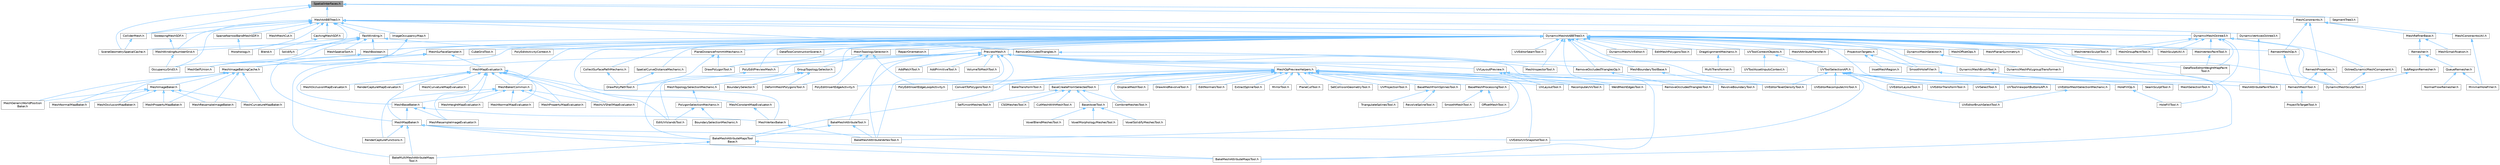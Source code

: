 digraph "SpatialInterfaces.h"
{
 // INTERACTIVE_SVG=YES
 // LATEX_PDF_SIZE
  bgcolor="transparent";
  edge [fontname=Helvetica,fontsize=10,labelfontname=Helvetica,labelfontsize=10];
  node [fontname=Helvetica,fontsize=10,shape=box,height=0.2,width=0.4];
  Node1 [id="Node000001",label="SpatialInterfaces.h",height=0.2,width=0.4,color="gray40", fillcolor="grey60", style="filled", fontcolor="black",tooltip=" "];
  Node1 -> Node2 [id="edge1_Node000001_Node000002",dir="back",color="steelblue1",style="solid",tooltip=" "];
  Node2 [id="Node000002",label="ColliderMesh.h",height=0.2,width=0.4,color="grey40", fillcolor="white", style="filled",URL="$d8/d3c/ColliderMesh_8h.html",tooltip=" "];
  Node2 -> Node3 [id="edge2_Node000002_Node000003",dir="back",color="steelblue1",style="solid",tooltip=" "];
  Node3 [id="Node000003",label="SceneGeometrySpatialCache.h",height=0.2,width=0.4,color="grey40", fillcolor="white", style="filled",URL="$d6/d6f/SceneGeometrySpatialCache_8h.html",tooltip=" "];
  Node1 -> Node4 [id="edge3_Node000001_Node000004",dir="back",color="steelblue1",style="solid",tooltip=" "];
  Node4 [id="Node000004",label="MeshAABBTree3.h",height=0.2,width=0.4,color="grey40", fillcolor="white", style="filled",URL="$d8/d90/MeshAABBTree3_8h.html",tooltip=" "];
  Node4 -> Node5 [id="edge4_Node000004_Node000005",dir="back",color="steelblue1",style="solid",tooltip=" "];
  Node5 [id="Node000005",label="CachingMeshSDF.h",height=0.2,width=0.4,color="grey40", fillcolor="white", style="filled",URL="$d3/de9/CachingMeshSDF_8h.html",tooltip=" "];
  Node5 -> Node6 [id="edge5_Node000005_Node000006",dir="back",color="steelblue1",style="solid",tooltip=" "];
  Node6 [id="Node000006",label="Blend.h",height=0.2,width=0.4,color="grey40", fillcolor="white", style="filled",URL="$d4/d80/Blend_8h.html",tooltip=" "];
  Node4 -> Node2 [id="edge6_Node000004_Node000002",dir="back",color="steelblue1",style="solid",tooltip=" "];
  Node4 -> Node7 [id="edge7_Node000004_Node000007",dir="back",color="steelblue1",style="solid",tooltip=" "];
  Node7 [id="Node000007",label="DynamicMeshAABBTree3.h",height=0.2,width=0.4,color="grey40", fillcolor="white", style="filled",URL="$d5/d0d/DynamicMeshAABBTree3_8h.html",tooltip=" "];
  Node7 -> Node8 [id="edge8_Node000007_Node000008",dir="back",color="steelblue1",style="solid",tooltip=" "];
  Node8 [id="Node000008",label="BakeMeshAttributeMapsTool.h",height=0.2,width=0.4,color="grey40", fillcolor="white", style="filled",URL="$d8/d14/BakeMeshAttributeMapsTool_8h.html",tooltip=" "];
  Node7 -> Node9 [id="edge9_Node000007_Node000009",dir="back",color="steelblue1",style="solid",tooltip=" "];
  Node9 [id="Node000009",label="BakeMeshAttributeVertexTool.h",height=0.2,width=0.4,color="grey40", fillcolor="white", style="filled",URL="$d6/d76/BakeMeshAttributeVertexTool_8h.html",tooltip=" "];
  Node7 -> Node10 [id="edge10_Node000007_Node000010",dir="back",color="steelblue1",style="solid",tooltip=" "];
  Node10 [id="Node000010",label="CollectSurfacePathMechanic.h",height=0.2,width=0.4,color="grey40", fillcolor="white", style="filled",URL="$d5/dd0/CollectSurfacePathMechanic_8h.html",tooltip=" "];
  Node10 -> Node11 [id="edge11_Node000010_Node000011",dir="back",color="steelblue1",style="solid",tooltip=" "];
  Node11 [id="Node000011",label="DrawPolyPathTool.h",height=0.2,width=0.4,color="grey40", fillcolor="white", style="filled",URL="$dc/d3e/DrawPolyPathTool_8h.html",tooltip=" "];
  Node7 -> Node12 [id="edge12_Node000007_Node000012",dir="back",color="steelblue1",style="solid",tooltip=" "];
  Node12 [id="Node000012",label="CubeGridTool.h",height=0.2,width=0.4,color="grey40", fillcolor="white", style="filled",URL="$d3/d38/CubeGridTool_8h.html",tooltip=" "];
  Node7 -> Node13 [id="edge13_Node000007_Node000013",dir="back",color="steelblue1",style="solid",tooltip=" "];
  Node13 [id="Node000013",label="DataflowConstructionScene.h",height=0.2,width=0.4,color="grey40", fillcolor="white", style="filled",URL="$d7/d24/DataflowConstructionScene_8h.html",tooltip=" "];
  Node7 -> Node14 [id="edge14_Node000007_Node000014",dir="back",color="steelblue1",style="solid",tooltip=" "];
  Node14 [id="Node000014",label="DataflowEditorWeightMapPaint\lTool.h",height=0.2,width=0.4,color="grey40", fillcolor="white", style="filled",URL="$db/d46/DataflowEditorWeightMapPaintTool_8h.html",tooltip=" "];
  Node7 -> Node15 [id="edge15_Node000007_Node000015",dir="back",color="steelblue1",style="solid",tooltip=" "];
  Node15 [id="Node000015",label="DeformMeshPolygonsTool.h",height=0.2,width=0.4,color="grey40", fillcolor="white", style="filled",URL="$db/d72/DeformMeshPolygonsTool_8h.html",tooltip=" "];
  Node7 -> Node16 [id="edge16_Node000007_Node000016",dir="back",color="steelblue1",style="solid",tooltip=" "];
  Node16 [id="Node000016",label="DragAlignmentMechanic.h",height=0.2,width=0.4,color="grey40", fillcolor="white", style="filled",URL="$d1/d74/DragAlignmentMechanic_8h.html",tooltip=" "];
  Node16 -> Node17 [id="edge17_Node000016_Node000017",dir="back",color="steelblue1",style="solid",tooltip=" "];
  Node17 [id="Node000017",label="MultiTransformer.h",height=0.2,width=0.4,color="grey40", fillcolor="white", style="filled",URL="$d1/d6f/MultiTransformer_8h.html",tooltip=" "];
  Node7 -> Node18 [id="edge18_Node000007_Node000018",dir="back",color="steelblue1",style="solid",tooltip=" "];
  Node18 [id="Node000018",label="DrawPolygonTool.h",height=0.2,width=0.4,color="grey40", fillcolor="white", style="filled",URL="$d0/d15/DrawPolygonTool_8h.html",tooltip=" "];
  Node7 -> Node19 [id="edge19_Node000007_Node000019",dir="back",color="steelblue1",style="solid",tooltip=" "];
  Node19 [id="Node000019",label="DynamicMeshBrushTool.h",height=0.2,width=0.4,color="grey40", fillcolor="white", style="filled",URL="$da/d04/DynamicMeshBrushTool_8h.html",tooltip=" "];
  Node19 -> Node20 [id="edge20_Node000019_Node000020",dir="back",color="steelblue1",style="solid",tooltip=" "];
  Node20 [id="Node000020",label="MeshAttributePaintTool.h",height=0.2,width=0.4,color="grey40", fillcolor="white", style="filled",URL="$d3/d29/MeshAttributePaintTool_8h.html",tooltip=" "];
  Node19 -> Node21 [id="edge21_Node000019_Node000021",dir="back",color="steelblue1",style="solid",tooltip=" "];
  Node21 [id="Node000021",label="MeshSelectionTool.h",height=0.2,width=0.4,color="grey40", fillcolor="white", style="filled",URL="$d8/d80/MeshSelectionTool_8h.html",tooltip=" "];
  Node19 -> Node22 [id="edge22_Node000019_Node000022",dir="back",color="steelblue1",style="solid",tooltip=" "];
  Node22 [id="Node000022",label="SeamSculptTool.h",height=0.2,width=0.4,color="grey40", fillcolor="white", style="filled",URL="$d1/d31/SeamSculptTool_8h.html",tooltip=" "];
  Node7 -> Node23 [id="edge23_Node000007_Node000023",dir="back",color="steelblue1",style="solid",tooltip=" "];
  Node23 [id="Node000023",label="DynamicMeshSculptTool.h",height=0.2,width=0.4,color="grey40", fillcolor="white", style="filled",URL="$d6/d16/DynamicMeshSculptTool_8h.html",tooltip=" "];
  Node7 -> Node24 [id="edge24_Node000007_Node000024",dir="back",color="steelblue1",style="solid",tooltip=" "];
  Node24 [id="Node000024",label="DynamicMeshSelector.h",height=0.2,width=0.4,color="grey40", fillcolor="white", style="filled",URL="$dc/d01/DynamicMeshSelector_8h.html",tooltip=" "];
  Node24 -> Node25 [id="edge25_Node000024_Node000025",dir="back",color="steelblue1",style="solid",tooltip=" "];
  Node25 [id="Node000025",label="DynamicMeshPolygroupTransformer.h",height=0.2,width=0.4,color="grey40", fillcolor="white", style="filled",URL="$dc/db2/DynamicMeshPolygroupTransformer_8h.html",tooltip=" "];
  Node7 -> Node26 [id="edge26_Node000007_Node000026",dir="back",color="steelblue1",style="solid",tooltip=" "];
  Node26 [id="Node000026",label="DynamicMeshUVEditor.h",height=0.2,width=0.4,color="grey40", fillcolor="white", style="filled",URL="$d9/d1e/DynamicMeshUVEditor_8h.html",tooltip=" "];
  Node7 -> Node27 [id="edge27_Node000007_Node000027",dir="back",color="steelblue1",style="solid",tooltip=" "];
  Node27 [id="Node000027",label="EditMeshPolygonsTool.h",height=0.2,width=0.4,color="grey40", fillcolor="white", style="filled",URL="$d5/d72/EditMeshPolygonsTool_8h.html",tooltip=" "];
  Node7 -> Node28 [id="edge28_Node000007_Node000028",dir="back",color="steelblue1",style="solid",tooltip=" "];
  Node28 [id="Node000028",label="EditUVIslandsTool.h",height=0.2,width=0.4,color="grey40", fillcolor="white", style="filled",URL="$d0/de4/EditUVIslandsTool_8h.html",tooltip=" "];
  Node7 -> Node29 [id="edge29_Node000007_Node000029",dir="back",color="steelblue1",style="solid",tooltip=" "];
  Node29 [id="Node000029",label="HoleFillTool.h",height=0.2,width=0.4,color="grey40", fillcolor="white", style="filled",URL="$da/d02/HoleFillTool_8h.html",tooltip=" "];
  Node7 -> Node30 [id="edge30_Node000007_Node000030",dir="back",color="steelblue1",style="solid",tooltip=" "];
  Node30 [id="Node000030",label="MeshAttributeTransfer.h",height=0.2,width=0.4,color="grey40", fillcolor="white", style="filled",URL="$dc/d1c/MeshAttributeTransfer_8h.html",tooltip=" "];
  Node7 -> Node31 [id="edge31_Node000007_Node000031",dir="back",color="steelblue1",style="solid",tooltip=" "];
  Node31 [id="Node000031",label="MeshBakerCommon.h",height=0.2,width=0.4,color="grey40", fillcolor="white", style="filled",URL="$d9/d92/MeshBakerCommon_8h.html",tooltip=" "];
  Node31 -> Node32 [id="edge32_Node000031_Node000032",dir="back",color="steelblue1",style="solid",tooltip=" "];
  Node32 [id="Node000032",label="MeshBaseBaker.h",height=0.2,width=0.4,color="grey40", fillcolor="white", style="filled",URL="$d7/ddc/MeshBaseBaker_8h.html",tooltip=" "];
  Node32 -> Node33 [id="edge33_Node000032_Node000033",dir="back",color="steelblue1",style="solid",tooltip=" "];
  Node33 [id="Node000033",label="MeshMapBaker.h",height=0.2,width=0.4,color="grey40", fillcolor="white", style="filled",URL="$d5/d05/MeshMapBaker_8h.html",tooltip=" "];
  Node33 -> Node8 [id="edge34_Node000033_Node000008",dir="back",color="steelblue1",style="solid",tooltip=" "];
  Node33 -> Node34 [id="edge35_Node000033_Node000034",dir="back",color="steelblue1",style="solid",tooltip=" "];
  Node34 [id="Node000034",label="BakeMeshAttributeMapsTool\lBase.h",height=0.2,width=0.4,color="grey40", fillcolor="white", style="filled",URL="$dc/d68/BakeMeshAttributeMapsToolBase_8h.html",tooltip=" "];
  Node34 -> Node8 [id="edge36_Node000034_Node000008",dir="back",color="steelblue1",style="solid",tooltip=" "];
  Node34 -> Node35 [id="edge37_Node000034_Node000035",dir="back",color="steelblue1",style="solid",tooltip=" "];
  Node35 [id="Node000035",label="BakeMultiMeshAttributeMaps\lTool.h",height=0.2,width=0.4,color="grey40", fillcolor="white", style="filled",URL="$d7/d65/BakeMultiMeshAttributeMapsTool_8h.html",tooltip=" "];
  Node33 -> Node35 [id="edge38_Node000033_Node000035",dir="back",color="steelblue1",style="solid",tooltip=" "];
  Node33 -> Node36 [id="edge39_Node000033_Node000036",dir="back",color="steelblue1",style="solid",tooltip=" "];
  Node36 [id="Node000036",label="RenderCaptureFunctions.h",height=0.2,width=0.4,color="grey40", fillcolor="white", style="filled",URL="$d3/dc6/RenderCaptureFunctions_8h.html",tooltip=" "];
  Node33 -> Node37 [id="edge40_Node000033_Node000037",dir="back",color="steelblue1",style="solid",tooltip=" "];
  Node37 [id="Node000037",label="UVEditorUVSnapshotTool.h",height=0.2,width=0.4,color="grey40", fillcolor="white", style="filled",URL="$d4/dd6/UVEditorUVSnapshotTool_8h.html",tooltip=" "];
  Node32 -> Node38 [id="edge41_Node000032_Node000038",dir="back",color="steelblue1",style="solid",tooltip=" "];
  Node38 [id="Node000038",label="MeshResampleImageEvaluator.h",height=0.2,width=0.4,color="grey40", fillcolor="white", style="filled",URL="$df/de3/MeshResampleImageEvaluator_8h.html",tooltip=" "];
  Node32 -> Node39 [id="edge42_Node000032_Node000039",dir="back",color="steelblue1",style="solid",tooltip=" "];
  Node39 [id="Node000039",label="MeshVertexBaker.h",height=0.2,width=0.4,color="grey40", fillcolor="white", style="filled",URL="$df/d96/MeshVertexBaker_8h.html",tooltip=" "];
  Node39 -> Node9 [id="edge43_Node000039_Node000009",dir="back",color="steelblue1",style="solid",tooltip=" "];
  Node31 -> Node40 [id="edge44_Node000031_Node000040",dir="back",color="steelblue1",style="solid",tooltip=" "];
  Node40 [id="Node000040",label="MeshHeightMapEvaluator.h",height=0.2,width=0.4,color="grey40", fillcolor="white", style="filled",URL="$df/d45/MeshHeightMapEvaluator_8h.html",tooltip=" "];
  Node31 -> Node41 [id="edge45_Node000031_Node000041",dir="back",color="steelblue1",style="solid",tooltip=" "];
  Node41 [id="Node000041",label="MeshNormalMapEvaluator.h",height=0.2,width=0.4,color="grey40", fillcolor="white", style="filled",URL="$da/d03/MeshNormalMapEvaluator_8h.html",tooltip=" "];
  Node31 -> Node42 [id="edge46_Node000031_Node000042",dir="back",color="steelblue1",style="solid",tooltip=" "];
  Node42 [id="Node000042",label="MeshPropertyMapEvaluator.h",height=0.2,width=0.4,color="grey40", fillcolor="white", style="filled",URL="$d5/d6f/MeshPropertyMapEvaluator_8h.html",tooltip=" "];
  Node31 -> Node43 [id="edge47_Node000031_Node000043",dir="back",color="steelblue1",style="solid",tooltip=" "];
  Node43 [id="Node000043",label="MeshUVShellMapEvaluator.h",height=0.2,width=0.4,color="grey40", fillcolor="white", style="filled",URL="$da/d27/MeshUVShellMapEvaluator_8h.html",tooltip=" "];
  Node31 -> Node36 [id="edge48_Node000031_Node000036",dir="back",color="steelblue1",style="solid",tooltip=" "];
  Node7 -> Node32 [id="edge49_Node000007_Node000032",dir="back",color="steelblue1",style="solid",tooltip=" "];
  Node7 -> Node44 [id="edge50_Node000007_Node000044",dir="back",color="steelblue1",style="solid",tooltip=" "];
  Node44 [id="Node000044",label="MeshBoolean.h",height=0.2,width=0.4,color="grey40", fillcolor="white", style="filled",URL="$dc/d24/MeshBoolean_8h.html",tooltip=" "];
  Node44 -> Node45 [id="edge51_Node000044_Node000045",dir="back",color="steelblue1",style="solid",tooltip=" "];
  Node45 [id="Node000045",label="MeshSelfUnion.h",height=0.2,width=0.4,color="grey40", fillcolor="white", style="filled",URL="$d0/d5f/MeshSelfUnion_8h.html",tooltip=" "];
  Node7 -> Node46 [id="edge52_Node000007_Node000046",dir="back",color="steelblue1",style="solid",tooltip=" "];
  Node46 [id="Node000046",label="MeshBoundaryToolBase.h",height=0.2,width=0.4,color="grey40", fillcolor="white", style="filled",URL="$dd/da3/MeshBoundaryToolBase_8h.html",tooltip=" "];
  Node46 -> Node47 [id="edge53_Node000046_Node000047",dir="back",color="steelblue1",style="solid",tooltip=" "];
  Node47 [id="Node000047",label="RevolveBoundaryTool.h",height=0.2,width=0.4,color="grey40", fillcolor="white", style="filled",URL="$da/dce/RevolveBoundaryTool_8h.html",tooltip=" "];
  Node7 -> Node48 [id="edge54_Node000007_Node000048",dir="back",color="steelblue1",style="solid",tooltip=" "];
  Node48 [id="Node000048",label="MeshGroupPaintTool.h",height=0.2,width=0.4,color="grey40", fillcolor="white", style="filled",URL="$dd/d04/MeshGroupPaintTool_8h.html",tooltip=" "];
  Node7 -> Node49 [id="edge55_Node000007_Node000049",dir="back",color="steelblue1",style="solid",tooltip=" "];
  Node49 [id="Node000049",label="MeshImageBakingCache.h",height=0.2,width=0.4,color="grey40", fillcolor="white", style="filled",URL="$dd/d09/MeshImageBakingCache_8h.html",tooltip=" "];
  Node49 -> Node50 [id="edge56_Node000049_Node000050",dir="back",color="steelblue1",style="solid",tooltip=" "];
  Node50 [id="Node000050",label="MeshCurvatureMapBaker.h",height=0.2,width=0.4,color="grey40", fillcolor="white", style="filled",URL="$d8/ddd/MeshCurvatureMapBaker_8h.html",tooltip=" "];
  Node49 -> Node51 [id="edge57_Node000049_Node000051",dir="back",color="steelblue1",style="solid",tooltip=" "];
  Node51 [id="Node000051",label="MeshGenericWorldPosition\lBaker.h",height=0.2,width=0.4,color="grey40", fillcolor="white", style="filled",URL="$df/d9a/MeshGenericWorldPositionBaker_8h.html",tooltip=" "];
  Node49 -> Node52 [id="edge58_Node000049_Node000052",dir="back",color="steelblue1",style="solid",tooltip=" "];
  Node52 [id="Node000052",label="MeshImageBaker.h",height=0.2,width=0.4,color="grey40", fillcolor="white", style="filled",URL="$df/d35/MeshImageBaker_8h.html",tooltip=" "];
  Node52 -> Node50 [id="edge59_Node000052_Node000050",dir="back",color="steelblue1",style="solid",tooltip=" "];
  Node52 -> Node51 [id="edge60_Node000052_Node000051",dir="back",color="steelblue1",style="solid",tooltip=" "];
  Node52 -> Node53 [id="edge61_Node000052_Node000053",dir="back",color="steelblue1",style="solid",tooltip=" "];
  Node53 [id="Node000053",label="MeshNormalMapBaker.h",height=0.2,width=0.4,color="grey40", fillcolor="white", style="filled",URL="$d5/dff/MeshNormalMapBaker_8h.html",tooltip=" "];
  Node52 -> Node54 [id="edge62_Node000052_Node000054",dir="back",color="steelblue1",style="solid",tooltip=" "];
  Node54 [id="Node000054",label="MeshOcclusionMapBaker.h",height=0.2,width=0.4,color="grey40", fillcolor="white", style="filled",URL="$dd/d77/MeshOcclusionMapBaker_8h.html",tooltip=" "];
  Node52 -> Node55 [id="edge63_Node000052_Node000055",dir="back",color="steelblue1",style="solid",tooltip=" "];
  Node55 [id="Node000055",label="MeshPropertyMapBaker.h",height=0.2,width=0.4,color="grey40", fillcolor="white", style="filled",URL="$d1/dcf/MeshPropertyMapBaker_8h.html",tooltip=" "];
  Node52 -> Node56 [id="edge64_Node000052_Node000056",dir="back",color="steelblue1",style="solid",tooltip=" "];
  Node56 [id="Node000056",label="MeshResampleImageBaker.h",height=0.2,width=0.4,color="grey40", fillcolor="white", style="filled",URL="$d4/d00/MeshResampleImageBaker_8h.html",tooltip=" "];
  Node49 -> Node53 [id="edge65_Node000049_Node000053",dir="back",color="steelblue1",style="solid",tooltip=" "];
  Node49 -> Node54 [id="edge66_Node000049_Node000054",dir="back",color="steelblue1",style="solid",tooltip=" "];
  Node49 -> Node55 [id="edge67_Node000049_Node000055",dir="back",color="steelblue1",style="solid",tooltip=" "];
  Node49 -> Node56 [id="edge68_Node000049_Node000056",dir="back",color="steelblue1",style="solid",tooltip=" "];
  Node7 -> Node57 [id="edge69_Node000007_Node000057",dir="back",color="steelblue1",style="solid",tooltip=" "];
  Node57 [id="Node000057",label="MeshInspectorTool.h",height=0.2,width=0.4,color="grey40", fillcolor="white", style="filled",URL="$de/da1/MeshInspectorTool_8h.html",tooltip=" "];
  Node7 -> Node58 [id="edge70_Node000007_Node000058",dir="back",color="steelblue1",style="solid",tooltip=" "];
  Node58 [id="Node000058",label="MeshOffsetOps.h",height=0.2,width=0.4,color="grey40", fillcolor="white", style="filled",URL="$da/d6c/MeshOffsetOps_8h.html",tooltip=" "];
  Node7 -> Node59 [id="edge71_Node000007_Node000059",dir="back",color="steelblue1",style="solid",tooltip=" "];
  Node59 [id="Node000059",label="MeshPlanarSymmetry.h",height=0.2,width=0.4,color="grey40", fillcolor="white", style="filled",URL="$d7/d1d/MeshPlanarSymmetry_8h.html",tooltip=" "];
  Node7 -> Node60 [id="edge72_Node000007_Node000060",dir="back",color="steelblue1",style="solid",tooltip=" "];
  Node60 [id="Node000060",label="MeshSculptUtil.h",height=0.2,width=0.4,color="grey40", fillcolor="white", style="filled",URL="$dc/de1/MeshSculptUtil_8h.html",tooltip=" "];
  Node7 -> Node45 [id="edge73_Node000007_Node000045",dir="back",color="steelblue1",style="solid",tooltip=" "];
  Node7 -> Node61 [id="edge74_Node000007_Node000061",dir="back",color="steelblue1",style="solid",tooltip=" "];
  Node61 [id="Node000061",label="MeshSurfaceSampler.h",height=0.2,width=0.4,color="grey40", fillcolor="white", style="filled",URL="$de/d0c/MeshSurfaceSampler_8h.html",tooltip=" "];
  Node61 -> Node49 [id="edge75_Node000061_Node000049",dir="back",color="steelblue1",style="solid",tooltip=" "];
  Node61 -> Node33 [id="edge76_Node000061_Node000033",dir="back",color="steelblue1",style="solid",tooltip=" "];
  Node61 -> Node62 [id="edge77_Node000061_Node000062",dir="back",color="steelblue1",style="solid",tooltip=" "];
  Node62 [id="Node000062",label="MeshMapEvaluator.h",height=0.2,width=0.4,color="grey40", fillcolor="white", style="filled",URL="$d1/d1f/MeshMapEvaluator_8h.html",tooltip=" "];
  Node62 -> Node31 [id="edge78_Node000062_Node000031",dir="back",color="steelblue1",style="solid",tooltip=" "];
  Node62 -> Node63 [id="edge79_Node000062_Node000063",dir="back",color="steelblue1",style="solid",tooltip=" "];
  Node63 [id="Node000063",label="MeshConstantMapEvaluator.h",height=0.2,width=0.4,color="grey40", fillcolor="white", style="filled",URL="$dd/dfb/MeshConstantMapEvaluator_8h.html",tooltip=" "];
  Node63 -> Node39 [id="edge80_Node000063_Node000039",dir="back",color="steelblue1",style="solid",tooltip=" "];
  Node62 -> Node64 [id="edge81_Node000062_Node000064",dir="back",color="steelblue1",style="solid",tooltip=" "];
  Node64 [id="Node000064",label="MeshCurvatureMapEvaluator.h",height=0.2,width=0.4,color="grey40", fillcolor="white", style="filled",URL="$d6/dc0/MeshCurvatureMapEvaluator_8h.html",tooltip=" "];
  Node62 -> Node40 [id="edge82_Node000062_Node000040",dir="back",color="steelblue1",style="solid",tooltip=" "];
  Node62 -> Node33 [id="edge83_Node000062_Node000033",dir="back",color="steelblue1",style="solid",tooltip=" "];
  Node62 -> Node41 [id="edge84_Node000062_Node000041",dir="back",color="steelblue1",style="solid",tooltip=" "];
  Node62 -> Node65 [id="edge85_Node000062_Node000065",dir="back",color="steelblue1",style="solid",tooltip=" "];
  Node65 [id="Node000065",label="MeshOcclusionMapEvaluator.h",height=0.2,width=0.4,color="grey40", fillcolor="white", style="filled",URL="$d5/dc2/MeshOcclusionMapEvaluator_8h.html",tooltip=" "];
  Node62 -> Node42 [id="edge86_Node000062_Node000042",dir="back",color="steelblue1",style="solid",tooltip=" "];
  Node62 -> Node38 [id="edge87_Node000062_Node000038",dir="back",color="steelblue1",style="solid",tooltip=" "];
  Node62 -> Node43 [id="edge88_Node000062_Node000043",dir="back",color="steelblue1",style="solid",tooltip=" "];
  Node62 -> Node39 [id="edge89_Node000062_Node000039",dir="back",color="steelblue1",style="solid",tooltip=" "];
  Node62 -> Node66 [id="edge90_Node000062_Node000066",dir="back",color="steelblue1",style="solid",tooltip=" "];
  Node66 [id="Node000066",label="RenderCaptureMapEvaluator.h",height=0.2,width=0.4,color="grey40", fillcolor="white", style="filled",URL="$d0/d5c/RenderCaptureMapEvaluator_8h.html",tooltip=" "];
  Node7 -> Node67 [id="edge91_Node000007_Node000067",dir="back",color="steelblue1",style="solid",tooltip=" "];
  Node67 [id="Node000067",label="MeshTopologySelector.h",height=0.2,width=0.4,color="grey40", fillcolor="white", style="filled",URL="$d1/db0/MeshTopologySelector_8h.html",tooltip=" "];
  Node67 -> Node68 [id="edge92_Node000067_Node000068",dir="back",color="steelblue1",style="solid",tooltip=" "];
  Node68 [id="Node000068",label="GroupTopologySelector.h",height=0.2,width=0.4,color="grey40", fillcolor="white", style="filled",URL="$dc/dfe/GroupTopologySelector_8h.html",tooltip=" "];
  Node68 -> Node69 [id="edge93_Node000068_Node000069",dir="back",color="steelblue1",style="solid",tooltip=" "];
  Node69 [id="Node000069",label="BoundarySelector.h",height=0.2,width=0.4,color="grey40", fillcolor="white", style="filled",URL="$db/dc2/BoundarySelector_8h.html",tooltip=" "];
  Node68 -> Node15 [id="edge94_Node000068_Node000015",dir="back",color="steelblue1",style="solid",tooltip=" "];
  Node68 -> Node28 [id="edge95_Node000068_Node000028",dir="back",color="steelblue1",style="solid",tooltip=" "];
  Node68 -> Node70 [id="edge96_Node000068_Node000070",dir="back",color="steelblue1",style="solid",tooltip=" "];
  Node70 [id="Node000070",label="MeshTopologySelectionMechanic.h",height=0.2,width=0.4,color="grey40", fillcolor="white", style="filled",URL="$d5/d15/MeshTopologySelectionMechanic_8h.html",tooltip=" "];
  Node70 -> Node71 [id="edge97_Node000070_Node000071",dir="back",color="steelblue1",style="solid",tooltip=" "];
  Node71 [id="Node000071",label="PolygonSelectionMechanic.h",height=0.2,width=0.4,color="grey40", fillcolor="white", style="filled",URL="$da/dff/PolygonSelectionMechanic_8h.html",tooltip=" "];
  Node71 -> Node72 [id="edge98_Node000071_Node000072",dir="back",color="steelblue1",style="solid",tooltip=" "];
  Node72 [id="Node000072",label="BoundarySelectionMechanic.h",height=0.2,width=0.4,color="grey40", fillcolor="white", style="filled",URL="$d8/dd6/BoundarySelectionMechanic_8h.html",tooltip=" "];
  Node71 -> Node28 [id="edge99_Node000071_Node000028",dir="back",color="steelblue1",style="solid",tooltip=" "];
  Node67 -> Node73 [id="edge100_Node000067_Node000073",dir="back",color="steelblue1",style="solid",tooltip=" "];
  Node73 [id="Node000073",label="PolyEditInsertEdgeActivity.h",height=0.2,width=0.4,color="grey40", fillcolor="white", style="filled",URL="$d1/d26/PolyEditInsertEdgeActivity_8h.html",tooltip=" "];
  Node67 -> Node74 [id="edge101_Node000067_Node000074",dir="back",color="steelblue1",style="solid",tooltip=" "];
  Node74 [id="Node000074",label="PolyEditInsertEdgeLoopActivity.h",height=0.2,width=0.4,color="grey40", fillcolor="white", style="filled",URL="$d5/d37/PolyEditInsertEdgeLoopActivity_8h.html",tooltip=" "];
  Node7 -> Node75 [id="edge102_Node000007_Node000075",dir="back",color="steelblue1",style="solid",tooltip=" "];
  Node75 [id="Node000075",label="MeshVertexPaintTool.h",height=0.2,width=0.4,color="grey40", fillcolor="white", style="filled",URL="$db/d74/MeshVertexPaintTool_8h.html",tooltip=" "];
  Node75 -> Node14 [id="edge103_Node000075_Node000014",dir="back",color="steelblue1",style="solid",tooltip=" "];
  Node7 -> Node76 [id="edge104_Node000007_Node000076",dir="back",color="steelblue1",style="solid",tooltip=" "];
  Node76 [id="Node000076",label="MeshVertexSculptTool.h",height=0.2,width=0.4,color="grey40", fillcolor="white", style="filled",URL="$dc/da6/MeshVertexSculptTool_8h.html",tooltip=" "];
  Node7 -> Node77 [id="edge105_Node000007_Node000077",dir="back",color="steelblue1",style="solid",tooltip=" "];
  Node77 [id="Node000077",label="PlaneDistanceFromHitMechanic.h",height=0.2,width=0.4,color="grey40", fillcolor="white", style="filled",URL="$dc/dea/PlaneDistanceFromHitMechanic_8h.html",tooltip=" "];
  Node77 -> Node11 [id="edge106_Node000077_Node000011",dir="back",color="steelblue1",style="solid",tooltip=" "];
  Node77 -> Node18 [id="edge107_Node000077_Node000018",dir="back",color="steelblue1",style="solid",tooltip=" "];
  Node7 -> Node78 [id="edge108_Node000007_Node000078",dir="back",color="steelblue1",style="solid",tooltip=" "];
  Node78 [id="Node000078",label="PolyEditActivityContext.h",height=0.2,width=0.4,color="grey40", fillcolor="white", style="filled",URL="$d8/d66/PolyEditActivityContext_8h.html",tooltip=" "];
  Node7 -> Node79 [id="edge109_Node000007_Node000079",dir="back",color="steelblue1",style="solid",tooltip=" "];
  Node79 [id="Node000079",label="PolyEditPreviewMesh.h",height=0.2,width=0.4,color="grey40", fillcolor="white", style="filled",URL="$d2/de8/PolyEditPreviewMesh_8h.html",tooltip=" "];
  Node79 -> Node11 [id="edge110_Node000079_Node000011",dir="back",color="steelblue1",style="solid",tooltip=" "];
  Node7 -> Node80 [id="edge111_Node000007_Node000080",dir="back",color="steelblue1",style="solid",tooltip=" "];
  Node80 [id="Node000080",label="PreviewMesh.h",height=0.2,width=0.4,color="grey40", fillcolor="white", style="filled",URL="$d6/d30/PreviewMesh_8h.html",tooltip=" "];
  Node80 -> Node81 [id="edge112_Node000080_Node000081",dir="back",color="steelblue1",style="solid",tooltip=" "];
  Node81 [id="Node000081",label="AddPatchTool.h",height=0.2,width=0.4,color="grey40", fillcolor="white", style="filled",URL="$d5/deb/AddPatchTool_8h.html",tooltip=" "];
  Node80 -> Node82 [id="edge113_Node000080_Node000082",dir="back",color="steelblue1",style="solid",tooltip=" "];
  Node82 [id="Node000082",label="AddPrimitiveTool.h",height=0.2,width=0.4,color="grey40", fillcolor="white", style="filled",URL="$d5/dbf/AddPrimitiveTool_8h.html",tooltip=" "];
  Node80 -> Node8 [id="edge114_Node000080_Node000008",dir="back",color="steelblue1",style="solid",tooltip=" "];
  Node80 -> Node34 [id="edge115_Node000080_Node000034",dir="back",color="steelblue1",style="solid",tooltip=" "];
  Node80 -> Node83 [id="edge116_Node000080_Node000083",dir="back",color="steelblue1",style="solid",tooltip=" "];
  Node83 [id="Node000083",label="BakeMeshAttributeTool.h",height=0.2,width=0.4,color="grey40", fillcolor="white", style="filled",URL="$d0/d82/BakeMeshAttributeTool_8h.html",tooltip=" "];
  Node83 -> Node34 [id="edge117_Node000083_Node000034",dir="back",color="steelblue1",style="solid",tooltip=" "];
  Node83 -> Node9 [id="edge118_Node000083_Node000009",dir="back",color="steelblue1",style="solid",tooltip=" "];
  Node80 -> Node9 [id="edge119_Node000080_Node000009",dir="back",color="steelblue1",style="solid",tooltip=" "];
  Node80 -> Node35 [id="edge120_Node000080_Node000035",dir="back",color="steelblue1",style="solid",tooltip=" "];
  Node80 -> Node84 [id="edge121_Node000080_Node000084",dir="back",color="steelblue1",style="solid",tooltip=" "];
  Node84 [id="Node000084",label="ConvertToPolygonsTool.h",height=0.2,width=0.4,color="grey40", fillcolor="white", style="filled",URL="$d7/d5a/ConvertToPolygonsTool_8h.html",tooltip=" "];
  Node80 -> Node18 [id="edge122_Node000080_Node000018",dir="back",color="steelblue1",style="solid",tooltip=" "];
  Node80 -> Node19 [id="edge123_Node000080_Node000019",dir="back",color="steelblue1",style="solid",tooltip=" "];
  Node80 -> Node57 [id="edge124_Node000080_Node000057",dir="back",color="steelblue1",style="solid",tooltip=" "];
  Node80 -> Node85 [id="edge125_Node000080_Node000085",dir="back",color="steelblue1",style="solid",tooltip=" "];
  Node85 [id="Node000085",label="MeshOpPreviewHelpers.h",height=0.2,width=0.4,color="grey40", fillcolor="white", style="filled",URL="$de/d33/MeshOpPreviewHelpers_8h.html",tooltip=" "];
  Node85 -> Node34 [id="edge126_Node000085_Node000034",dir="back",color="steelblue1",style="solid",tooltip=" "];
  Node85 -> Node9 [id="edge127_Node000085_Node000009",dir="back",color="steelblue1",style="solid",tooltip=" "];
  Node85 -> Node86 [id="edge128_Node000085_Node000086",dir="back",color="steelblue1",style="solid",tooltip=" "];
  Node86 [id="Node000086",label="BakeTransformTool.h",height=0.2,width=0.4,color="grey40", fillcolor="white", style="filled",URL="$dc/d39/BakeTransformTool_8h.html",tooltip=" "];
  Node85 -> Node87 [id="edge129_Node000085_Node000087",dir="back",color="steelblue1",style="solid",tooltip=" "];
  Node87 [id="Node000087",label="BaseCreateFromSelectedTool.h",height=0.2,width=0.4,color="grey40", fillcolor="white", style="filled",URL="$de/dc7/BaseCreateFromSelectedTool_8h.html",tooltip=" "];
  Node87 -> Node88 [id="edge130_Node000087_Node000088",dir="back",color="steelblue1",style="solid",tooltip=" "];
  Node88 [id="Node000088",label="BaseVoxelTool.h",height=0.2,width=0.4,color="grey40", fillcolor="white", style="filled",URL="$db/d63/BaseVoxelTool_8h.html",tooltip=" "];
  Node88 -> Node89 [id="edge131_Node000088_Node000089",dir="back",color="steelblue1",style="solid",tooltip=" "];
  Node89 [id="Node000089",label="VoxelBlendMeshesTool.h",height=0.2,width=0.4,color="grey40", fillcolor="white", style="filled",URL="$da/d0e/VoxelBlendMeshesTool_8h.html",tooltip=" "];
  Node88 -> Node90 [id="edge132_Node000088_Node000090",dir="back",color="steelblue1",style="solid",tooltip=" "];
  Node90 [id="Node000090",label="VoxelMorphologyMeshesTool.h",height=0.2,width=0.4,color="grey40", fillcolor="white", style="filled",URL="$dc/d30/VoxelMorphologyMeshesTool_8h.html",tooltip=" "];
  Node88 -> Node91 [id="edge133_Node000088_Node000091",dir="back",color="steelblue1",style="solid",tooltip=" "];
  Node91 [id="Node000091",label="VoxelSolidifyMeshesTool.h",height=0.2,width=0.4,color="grey40", fillcolor="white", style="filled",URL="$de/da2/VoxelSolidifyMeshesTool_8h.html",tooltip=" "];
  Node87 -> Node92 [id="edge134_Node000087_Node000092",dir="back",color="steelblue1",style="solid",tooltip=" "];
  Node92 [id="Node000092",label="CSGMeshesTool.h",height=0.2,width=0.4,color="grey40", fillcolor="white", style="filled",URL="$db/dd1/CSGMeshesTool_8h.html",tooltip=" "];
  Node87 -> Node93 [id="edge135_Node000087_Node000093",dir="back",color="steelblue1",style="solid",tooltip=" "];
  Node93 [id="Node000093",label="CombineMeshesTool.h",height=0.2,width=0.4,color="grey40", fillcolor="white", style="filled",URL="$dd/da3/CombineMeshesTool_8h.html",tooltip=" "];
  Node87 -> Node94 [id="edge136_Node000087_Node000094",dir="back",color="steelblue1",style="solid",tooltip=" "];
  Node94 [id="Node000094",label="CutMeshWithMeshTool.h",height=0.2,width=0.4,color="grey40", fillcolor="white", style="filled",URL="$d2/d2c/CutMeshWithMeshTool_8h.html",tooltip=" "];
  Node87 -> Node95 [id="edge137_Node000087_Node000095",dir="back",color="steelblue1",style="solid",tooltip=" "];
  Node95 [id="Node000095",label="SelfUnionMeshesTool.h",height=0.2,width=0.4,color="grey40", fillcolor="white", style="filled",URL="$dc/dad/SelfUnionMeshesTool_8h.html",tooltip=" "];
  Node85 -> Node96 [id="edge138_Node000085_Node000096",dir="back",color="steelblue1",style="solid",tooltip=" "];
  Node96 [id="Node000096",label="BaseMeshFromSplinesTool.h",height=0.2,width=0.4,color="grey40", fillcolor="white", style="filled",URL="$da/d31/BaseMeshFromSplinesTool_8h.html",tooltip=" "];
  Node96 -> Node97 [id="edge139_Node000096_Node000097",dir="back",color="steelblue1",style="solid",tooltip=" "];
  Node97 [id="Node000097",label="RevolveSplineTool.h",height=0.2,width=0.4,color="grey40", fillcolor="white", style="filled",URL="$d3/d36/RevolveSplineTool_8h.html",tooltip=" "];
  Node96 -> Node98 [id="edge140_Node000096_Node000098",dir="back",color="steelblue1",style="solid",tooltip=" "];
  Node98 [id="Node000098",label="TriangulateSplinesTool.h",height=0.2,width=0.4,color="grey40", fillcolor="white", style="filled",URL="$d9/de6/TriangulateSplinesTool_8h.html",tooltip=" "];
  Node85 -> Node99 [id="edge141_Node000085_Node000099",dir="back",color="steelblue1",style="solid",tooltip=" "];
  Node99 [id="Node000099",label="BaseMeshProcessingTool.h",height=0.2,width=0.4,color="grey40", fillcolor="white", style="filled",URL="$d4/d77/BaseMeshProcessingTool_8h.html",tooltip=" "];
  Node99 -> Node100 [id="edge142_Node000099_Node000100",dir="back",color="steelblue1",style="solid",tooltip=" "];
  Node100 [id="Node000100",label="OffsetMeshTool.h",height=0.2,width=0.4,color="grey40", fillcolor="white", style="filled",URL="$da/d01/OffsetMeshTool_8h.html",tooltip=" "];
  Node99 -> Node101 [id="edge143_Node000099_Node000101",dir="back",color="steelblue1",style="solid",tooltip=" "];
  Node101 [id="Node000101",label="SmoothMeshTool.h",height=0.2,width=0.4,color="grey40", fillcolor="white", style="filled",URL="$da/da9/SmoothMeshTool_8h.html",tooltip=" "];
  Node85 -> Node93 [id="edge144_Node000085_Node000093",dir="back",color="steelblue1",style="solid",tooltip=" "];
  Node85 -> Node84 [id="edge145_Node000085_Node000084",dir="back",color="steelblue1",style="solid",tooltip=" "];
  Node85 -> Node102 [id="edge146_Node000085_Node000102",dir="back",color="steelblue1",style="solid",tooltip=" "];
  Node102 [id="Node000102",label="DisplaceMeshTool.h",height=0.2,width=0.4,color="grey40", fillcolor="white", style="filled",URL="$da/d28/DisplaceMeshTool_8h.html",tooltip=" "];
  Node85 -> Node103 [id="edge147_Node000085_Node000103",dir="back",color="steelblue1",style="solid",tooltip=" "];
  Node103 [id="Node000103",label="DrawAndRevolveTool.h",height=0.2,width=0.4,color="grey40", fillcolor="white", style="filled",URL="$d8/d06/DrawAndRevolveTool_8h.html",tooltip=" "];
  Node85 -> Node104 [id="edge148_Node000085_Node000104",dir="back",color="steelblue1",style="solid",tooltip=" "];
  Node104 [id="Node000104",label="EditNormalsTool.h",height=0.2,width=0.4,color="grey40", fillcolor="white", style="filled",URL="$de/d53/EditNormalsTool_8h.html",tooltip=" "];
  Node85 -> Node105 [id="edge149_Node000085_Node000105",dir="back",color="steelblue1",style="solid",tooltip=" "];
  Node105 [id="Node000105",label="ExtractSplineTool.h",height=0.2,width=0.4,color="grey40", fillcolor="white", style="filled",URL="$d3/d4d/ExtractSplineTool_8h.html",tooltip=" "];
  Node85 -> Node106 [id="edge150_Node000085_Node000106",dir="back",color="steelblue1",style="solid",tooltip=" "];
  Node106 [id="Node000106",label="MirrorTool.h",height=0.2,width=0.4,color="grey40", fillcolor="white", style="filled",URL="$d3/dc9/MirrorTool_8h.html",tooltip=" "];
  Node85 -> Node107 [id="edge151_Node000085_Node000107",dir="back",color="steelblue1",style="solid",tooltip=" "];
  Node107 [id="Node000107",label="PlaneCutTool.h",height=0.2,width=0.4,color="grey40", fillcolor="white", style="filled",URL="$dd/def/PlaneCutTool_8h.html",tooltip=" "];
  Node85 -> Node73 [id="edge152_Node000085_Node000073",dir="back",color="steelblue1",style="solid",tooltip=" "];
  Node85 -> Node74 [id="edge153_Node000085_Node000074",dir="back",color="steelblue1",style="solid",tooltip=" "];
  Node85 -> Node108 [id="edge154_Node000085_Node000108",dir="back",color="steelblue1",style="solid",tooltip=" "];
  Node108 [id="Node000108",label="RecomputeUVsTool.h",height=0.2,width=0.4,color="grey40", fillcolor="white", style="filled",URL="$d0/d92/RecomputeUVsTool_8h.html",tooltip=" "];
  Node85 -> Node109 [id="edge155_Node000085_Node000109",dir="back",color="steelblue1",style="solid",tooltip=" "];
  Node109 [id="Node000109",label="RemeshMeshTool.h",height=0.2,width=0.4,color="grey40", fillcolor="white", style="filled",URL="$dc/dd6/RemeshMeshTool_8h.html",tooltip=" "];
  Node109 -> Node110 [id="edge156_Node000109_Node000110",dir="back",color="steelblue1",style="solid",tooltip=" "];
  Node110 [id="Node000110",label="ProjectToTargetTool.h",height=0.2,width=0.4,color="grey40", fillcolor="white", style="filled",URL="$d3/daa/ProjectToTargetTool_8h.html",tooltip=" "];
  Node85 -> Node111 [id="edge157_Node000085_Node000111",dir="back",color="steelblue1",style="solid",tooltip=" "];
  Node111 [id="Node000111",label="RemoveOccludedTrianglesTool.h",height=0.2,width=0.4,color="grey40", fillcolor="white", style="filled",URL="$d9/da1/RemoveOccludedTrianglesTool_8h.html",tooltip=" "];
  Node85 -> Node47 [id="edge158_Node000085_Node000047",dir="back",color="steelblue1",style="solid",tooltip=" "];
  Node85 -> Node112 [id="edge159_Node000085_Node000112",dir="back",color="steelblue1",style="solid",tooltip=" "];
  Node112 [id="Node000112",label="SetCollisionGeometryTool.h",height=0.2,width=0.4,color="grey40", fillcolor="white", style="filled",URL="$d0/de6/SetCollisionGeometryTool_8h.html",tooltip=" "];
  Node85 -> Node37 [id="edge160_Node000085_Node000037",dir="back",color="steelblue1",style="solid",tooltip=" "];
  Node85 -> Node113 [id="edge161_Node000085_Node000113",dir="back",color="steelblue1",style="solid",tooltip=" "];
  Node113 [id="Node000113",label="UVLayoutTool.h",height=0.2,width=0.4,color="grey40", fillcolor="white", style="filled",URL="$d6/d89/UVLayoutTool_8h.html",tooltip=" "];
  Node85 -> Node114 [id="edge162_Node000085_Node000114",dir="back",color="steelblue1",style="solid",tooltip=" "];
  Node114 [id="Node000114",label="UVProjectionTool.h",height=0.2,width=0.4,color="grey40", fillcolor="white", style="filled",URL="$d5/d4f/UVProjectionTool_8h.html",tooltip=" "];
  Node85 -> Node115 [id="edge163_Node000085_Node000115",dir="back",color="steelblue1",style="solid",tooltip=" "];
  Node115 [id="Node000115",label="WeldMeshEdgesTool.h",height=0.2,width=0.4,color="grey40", fillcolor="white", style="filled",URL="$d5/d6e/WeldMeshEdgesTool_8h.html",tooltip=" "];
  Node80 -> Node79 [id="edge164_Node000080_Node000079",dir="back",color="steelblue1",style="solid",tooltip=" "];
  Node80 -> Node116 [id="edge165_Node000080_Node000116",dir="back",color="steelblue1",style="solid",tooltip=" "];
  Node116 [id="Node000116",label="UVLayoutPreview.h",height=0.2,width=0.4,color="grey40", fillcolor="white", style="filled",URL="$dd/d16/UVLayoutPreview_8h.html",tooltip=" "];
  Node116 -> Node108 [id="edge166_Node000116_Node000108",dir="back",color="steelblue1",style="solid",tooltip=" "];
  Node116 -> Node117 [id="edge167_Node000116_Node000117",dir="back",color="steelblue1",style="solid",tooltip=" "];
  Node117 [id="Node000117",label="UVEditorRecomputeUVsTool.h",height=0.2,width=0.4,color="grey40", fillcolor="white", style="filled",URL="$d2/db8/UVEditorRecomputeUVsTool_8h.html",tooltip=" "];
  Node116 -> Node118 [id="edge168_Node000116_Node000118",dir="back",color="steelblue1",style="solid",tooltip=" "];
  Node118 [id="Node000118",label="UVEditorTexelDensityTool.h",height=0.2,width=0.4,color="grey40", fillcolor="white", style="filled",URL="$d0/d8b/UVEditorTexelDensityTool_8h.html",tooltip=" "];
  Node116 -> Node113 [id="edge169_Node000116_Node000113",dir="back",color="steelblue1",style="solid",tooltip=" "];
  Node80 -> Node119 [id="edge170_Node000080_Node000119",dir="back",color="steelblue1",style="solid",tooltip=" "];
  Node119 [id="Node000119",label="VolumeToMeshTool.h",height=0.2,width=0.4,color="grey40", fillcolor="white", style="filled",URL="$de/d64/VolumeToMeshTool_8h.html",tooltip=" "];
  Node80 -> Node115 [id="edge171_Node000080_Node000115",dir="back",color="steelblue1",style="solid",tooltip=" "];
  Node7 -> Node120 [id="edge172_Node000007_Node000120",dir="back",color="steelblue1",style="solid",tooltip=" "];
  Node120 [id="Node000120",label="ProjectionTargets.h",height=0.2,width=0.4,color="grey40", fillcolor="white", style="filled",URL="$d5/de2/ProjectionTargets_8h.html",tooltip=" "];
  Node120 -> Node121 [id="edge173_Node000120_Node000121",dir="back",color="steelblue1",style="solid",tooltip=" "];
  Node121 [id="Node000121",label="InsetMeshRegion.h",height=0.2,width=0.4,color="grey40", fillcolor="white", style="filled",URL="$d2/d25/InsetMeshRegion_8h.html",tooltip=" "];
  Node120 -> Node122 [id="edge174_Node000120_Node000122",dir="back",color="steelblue1",style="solid",tooltip=" "];
  Node122 [id="Node000122",label="SmoothHoleFiller.h",height=0.2,width=0.4,color="grey40", fillcolor="white", style="filled",URL="$de/dd9/SmoothHoleFiller_8h.html",tooltip=" "];
  Node122 -> Node123 [id="edge175_Node000122_Node000123",dir="back",color="steelblue1",style="solid",tooltip=" "];
  Node123 [id="Node000123",label="HoleFillOp.h",height=0.2,width=0.4,color="grey40", fillcolor="white", style="filled",URL="$da/d47/HoleFillOp_8h.html",tooltip=" "];
  Node123 -> Node29 [id="edge176_Node000123_Node000029",dir="back",color="steelblue1",style="solid",tooltip=" "];
  Node7 -> Node124 [id="edge177_Node000007_Node000124",dir="back",color="steelblue1",style="solid",tooltip=" "];
  Node124 [id="Node000124",label="RemeshMeshOp.h",height=0.2,width=0.4,color="grey40", fillcolor="white", style="filled",URL="$d5/d2c/RemeshMeshOp_8h.html",tooltip=" "];
  Node124 -> Node109 [id="edge178_Node000124_Node000109",dir="back",color="steelblue1",style="solid",tooltip=" "];
  Node7 -> Node125 [id="edge179_Node000007_Node000125",dir="back",color="steelblue1",style="solid",tooltip=" "];
  Node125 [id="Node000125",label="RemoveOccludedTrianglesOp.h",height=0.2,width=0.4,color="grey40", fillcolor="white", style="filled",URL="$d2/d39/RemoveOccludedTrianglesOp_8h.html",tooltip=" "];
  Node125 -> Node111 [id="edge180_Node000125_Node000111",dir="back",color="steelblue1",style="solid",tooltip=" "];
  Node7 -> Node126 [id="edge181_Node000007_Node000126",dir="back",color="steelblue1",style="solid",tooltip=" "];
  Node126 [id="Node000126",label="RepairOrientation.h",height=0.2,width=0.4,color="grey40", fillcolor="white", style="filled",URL="$dc/d47/RepairOrientation_8h.html",tooltip=" "];
  Node7 -> Node3 [id="edge182_Node000007_Node000003",dir="back",color="steelblue1",style="solid",tooltip=" "];
  Node7 -> Node122 [id="edge183_Node000007_Node000122",dir="back",color="steelblue1",style="solid",tooltip=" "];
  Node7 -> Node127 [id="edge184_Node000007_Node000127",dir="back",color="steelblue1",style="solid",tooltip=" "];
  Node127 [id="Node000127",label="SpatialCurveDistanceMechanic.h",height=0.2,width=0.4,color="grey40", fillcolor="white", style="filled",URL="$d3/d29/SpatialCurveDistanceMechanic_8h.html",tooltip=" "];
  Node127 -> Node11 [id="edge185_Node000127_Node000011",dir="back",color="steelblue1",style="solid",tooltip=" "];
  Node7 -> Node128 [id="edge186_Node000007_Node000128",dir="back",color="steelblue1",style="solid",tooltip=" "];
  Node128 [id="Node000128",label="UVEditorMeshSelectionMechanic.h",height=0.2,width=0.4,color="grey40", fillcolor="white", style="filled",URL="$d2/d73/UVEditorMeshSelectionMechanic_8h.html",tooltip=" "];
  Node128 -> Node129 [id="edge187_Node000128_Node000129",dir="back",color="steelblue1",style="solid",tooltip=" "];
  Node129 [id="Node000129",label="UVEditorBrushSelectTool.h",height=0.2,width=0.4,color="grey40", fillcolor="white", style="filled",URL="$dd/d97/UVEditorBrushSelectTool_8h.html",tooltip=" "];
  Node7 -> Node130 [id="edge188_Node000007_Node000130",dir="back",color="steelblue1",style="solid",tooltip=" "];
  Node130 [id="Node000130",label="UVEditorSeamTool.h",height=0.2,width=0.4,color="grey40", fillcolor="white", style="filled",URL="$d1/dab/UVEditorSeamTool_8h.html",tooltip=" "];
  Node7 -> Node118 [id="edge189_Node000007_Node000118",dir="back",color="steelblue1",style="solid",tooltip=" "];
  Node7 -> Node131 [id="edge190_Node000007_Node000131",dir="back",color="steelblue1",style="solid",tooltip=" "];
  Node131 [id="Node000131",label="UVToolContextObjects.h",height=0.2,width=0.4,color="grey40", fillcolor="white", style="filled",URL="$d1/d13/UVToolContextObjects_8h.html",tooltip=" "];
  Node131 -> Node132 [id="edge191_Node000131_Node000132",dir="back",color="steelblue1",style="solid",tooltip=" "];
  Node132 [id="Node000132",label="UVToolAssetInputsContext.h",height=0.2,width=0.4,color="grey40", fillcolor="white", style="filled",URL="$de/d4b/UVToolAssetInputsContext_8h.html",tooltip=" "];
  Node131 -> Node133 [id="edge192_Node000131_Node000133",dir="back",color="steelblue1",style="solid",tooltip=" "];
  Node133 [id="Node000133",label="UVToolSelectionAPI.h",height=0.2,width=0.4,color="grey40", fillcolor="white", style="filled",URL="$d0/d40/UVToolSelectionAPI_8h.html",tooltip=" "];
  Node133 -> Node129 [id="edge193_Node000133_Node000129",dir="back",color="steelblue1",style="solid",tooltip=" "];
  Node133 -> Node134 [id="edge194_Node000133_Node000134",dir="back",color="steelblue1",style="solid",tooltip=" "];
  Node134 [id="Node000134",label="UVEditorLayoutTool.h",height=0.2,width=0.4,color="grey40", fillcolor="white", style="filled",URL="$d5/dd1/UVEditorLayoutTool_8h.html",tooltip=" "];
  Node133 -> Node128 [id="edge195_Node000133_Node000128",dir="back",color="steelblue1",style="solid",tooltip=" "];
  Node133 -> Node117 [id="edge196_Node000133_Node000117",dir="back",color="steelblue1",style="solid",tooltip=" "];
  Node133 -> Node118 [id="edge197_Node000133_Node000118",dir="back",color="steelblue1",style="solid",tooltip=" "];
  Node133 -> Node135 [id="edge198_Node000133_Node000135",dir="back",color="steelblue1",style="solid",tooltip=" "];
  Node135 [id="Node000135",label="UVEditorTransformTool.h",height=0.2,width=0.4,color="grey40", fillcolor="white", style="filled",URL="$dc/db2/UVEditorTransformTool_8h.html",tooltip=" "];
  Node133 -> Node37 [id="edge199_Node000133_Node000037",dir="back",color="steelblue1",style="solid",tooltip=" "];
  Node133 -> Node136 [id="edge200_Node000133_Node000136",dir="back",color="steelblue1",style="solid",tooltip=" "];
  Node136 [id="Node000136",label="UVSelectTool.h",height=0.2,width=0.4,color="grey40", fillcolor="white", style="filled",URL="$de/d40/UVSelectTool_8h.html",tooltip=" "];
  Node133 -> Node137 [id="edge201_Node000133_Node000137",dir="back",color="steelblue1",style="solid",tooltip=" "];
  Node137 [id="Node000137",label="UVToolViewportButtonsAPI.h",height=0.2,width=0.4,color="grey40", fillcolor="white", style="filled",URL="$d0/d27/UVToolViewportButtonsAPI_8h.html",tooltip=" "];
  Node7 -> Node115 [id="edge202_Node000007_Node000115",dir="back",color="steelblue1",style="solid",tooltip=" "];
  Node4 -> Node138 [id="edge203_Node000004_Node000138",dir="back",color="steelblue1",style="solid",tooltip=" "];
  Node138 [id="Node000138",label="DynamicMeshOctree3.h",height=0.2,width=0.4,color="grey40", fillcolor="white", style="filled",URL="$d8/d9f/DynamicMeshOctree3_8h.html",tooltip=" "];
  Node138 -> Node14 [id="edge204_Node000138_Node000014",dir="back",color="steelblue1",style="solid",tooltip=" "];
  Node138 -> Node23 [id="edge205_Node000138_Node000023",dir="back",color="steelblue1",style="solid",tooltip=" "];
  Node138 -> Node48 [id="edge206_Node000138_Node000048",dir="back",color="steelblue1",style="solid",tooltip=" "];
  Node138 -> Node60 [id="edge207_Node000138_Node000060",dir="back",color="steelblue1",style="solid",tooltip=" "];
  Node138 -> Node21 [id="edge208_Node000138_Node000021",dir="back",color="steelblue1",style="solid",tooltip=" "];
  Node138 -> Node75 [id="edge209_Node000138_Node000075",dir="back",color="steelblue1",style="solid",tooltip=" "];
  Node138 -> Node76 [id="edge210_Node000138_Node000076",dir="back",color="steelblue1",style="solid",tooltip=" "];
  Node138 -> Node139 [id="edge211_Node000138_Node000139",dir="back",color="steelblue1",style="solid",tooltip=" "];
  Node139 [id="Node000139",label="OctreeDynamicMeshComponent.h",height=0.2,width=0.4,color="grey40", fillcolor="white", style="filled",URL="$d9/d19/OctreeDynamicMeshComponent_8h.html",tooltip=" "];
  Node139 -> Node23 [id="edge212_Node000139_Node000023",dir="back",color="steelblue1",style="solid",tooltip=" "];
  Node4 -> Node140 [id="edge213_Node000004_Node000140",dir="back",color="steelblue1",style="solid",tooltip=" "];
  Node140 [id="Node000140",label="DynamicVerticesOctree3.h",height=0.2,width=0.4,color="grey40", fillcolor="white", style="filled",URL="$df/d7e/DynamicVerticesOctree3_8h.html",tooltip=" "];
  Node140 -> Node20 [id="edge214_Node000140_Node000020",dir="back",color="steelblue1",style="solid",tooltip=" "];
  Node4 -> Node141 [id="edge215_Node000004_Node000141",dir="back",color="steelblue1",style="solid",tooltip=" "];
  Node141 [id="Node000141",label="FastWinding.h",height=0.2,width=0.4,color="grey40", fillcolor="white", style="filled",URL="$d0/df7/FastWinding_8h.html",tooltip=" "];
  Node141 -> Node44 [id="edge216_Node000141_Node000044",dir="back",color="steelblue1",style="solid",tooltip=" "];
  Node141 -> Node45 [id="edge217_Node000141_Node000045",dir="back",color="steelblue1",style="solid",tooltip=" "];
  Node141 -> Node142 [id="edge218_Node000141_Node000142",dir="back",color="steelblue1",style="solid",tooltip=" "];
  Node142 [id="Node000142",label="MeshSpatialSort.h",height=0.2,width=0.4,color="grey40", fillcolor="white", style="filled",URL="$d5/d25/MeshSpatialSort_8h.html",tooltip=" "];
  Node141 -> Node143 [id="edge219_Node000141_Node000143",dir="back",color="steelblue1",style="solid",tooltip=" "];
  Node143 [id="Node000143",label="MeshWindingNumberGrid.h",height=0.2,width=0.4,color="grey40", fillcolor="white", style="filled",URL="$de/df0/MeshWindingNumberGrid_8h.html",tooltip=" "];
  Node143 -> Node144 [id="edge220_Node000143_Node000144",dir="back",color="steelblue1",style="solid",tooltip=" "];
  Node144 [id="Node000144",label="OccupancyGrid3.h",height=0.2,width=0.4,color="grey40", fillcolor="white", style="filled",URL="$d5/d63/OccupancyGrid3_8h.html",tooltip=" "];
  Node141 -> Node144 [id="edge221_Node000141_Node000144",dir="back",color="steelblue1",style="solid",tooltip=" "];
  Node141 -> Node145 [id="edge222_Node000141_Node000145",dir="back",color="steelblue1",style="solid",tooltip=" "];
  Node145 [id="Node000145",label="RemoveOccludedTriangles.h",height=0.2,width=0.4,color="grey40", fillcolor="white", style="filled",URL="$dc/d7b/RemoveOccludedTriangles_8h.html",tooltip=" "];
  Node145 -> Node125 [id="edge223_Node000145_Node000125",dir="back",color="steelblue1",style="solid",tooltip=" "];
  Node141 -> Node146 [id="edge224_Node000141_Node000146",dir="back",color="steelblue1",style="solid",tooltip=" "];
  Node146 [id="Node000146",label="Solidify.h",height=0.2,width=0.4,color="grey40", fillcolor="white", style="filled",URL="$d0/ded/Solidify_8h.html",tooltip=" "];
  Node4 -> Node147 [id="edge225_Node000004_Node000147",dir="back",color="steelblue1",style="solid",tooltip=" "];
  Node147 [id="Node000147",label="ImageOccupancyMap.h",height=0.2,width=0.4,color="grey40", fillcolor="white", style="filled",URL="$d6/dca/ImageOccupancyMap_8h.html",tooltip=" "];
  Node147 -> Node49 [id="edge226_Node000147_Node000049",dir="back",color="steelblue1",style="solid",tooltip=" "];
  Node4 -> Node148 [id="edge227_Node000004_Node000148",dir="back",color="steelblue1",style="solid",tooltip=" "];
  Node148 [id="Node000148",label="MeshMeshCut.h",height=0.2,width=0.4,color="grey40", fillcolor="white", style="filled",URL="$de/d82/MeshMeshCut_8h.html",tooltip=" "];
  Node4 -> Node143 [id="edge228_Node000004_Node000143",dir="back",color="steelblue1",style="solid",tooltip=" "];
  Node4 -> Node149 [id="edge229_Node000004_Node000149",dir="back",color="steelblue1",style="solid",tooltip=" "];
  Node149 [id="Node000149",label="Morphology.h",height=0.2,width=0.4,color="grey40", fillcolor="white", style="filled",URL="$d7/d60/Morphology_8h.html",tooltip=" "];
  Node4 -> Node144 [id="edge230_Node000004_Node000144",dir="back",color="steelblue1",style="solid",tooltip=" "];
  Node4 -> Node145 [id="edge231_Node000004_Node000145",dir="back",color="steelblue1",style="solid",tooltip=" "];
  Node4 -> Node146 [id="edge232_Node000004_Node000146",dir="back",color="steelblue1",style="solid",tooltip=" "];
  Node4 -> Node150 [id="edge233_Node000004_Node000150",dir="back",color="steelblue1",style="solid",tooltip=" "];
  Node150 [id="Node000150",label="SparseNarrowBandMeshSDF.h",height=0.2,width=0.4,color="grey40", fillcolor="white", style="filled",URL="$d2/d60/SparseNarrowBandMeshSDF_8h.html",tooltip=" "];
  Node150 -> Node149 [id="edge234_Node000150_Node000149",dir="back",color="steelblue1",style="solid",tooltip=" "];
  Node4 -> Node151 [id="edge235_Node000004_Node000151",dir="back",color="steelblue1",style="solid",tooltip=" "];
  Node151 [id="Node000151",label="SweepingMeshSDF.h",height=0.2,width=0.4,color="grey40", fillcolor="white", style="filled",URL="$d9/d76/SweepingMeshSDF_8h.html",tooltip=" "];
  Node151 -> Node143 [id="edge236_Node000151_Node000143",dir="back",color="steelblue1",style="solid",tooltip=" "];
  Node1 -> Node152 [id="edge237_Node000001_Node000152",dir="back",color="steelblue1",style="solid",tooltip=" "];
  Node152 [id="Node000152",label="MeshConstraints.h",height=0.2,width=0.4,color="grey40", fillcolor="white", style="filled",URL="$d2/d17/MeshConstraints_8h.html",tooltip=" "];
  Node152 -> Node153 [id="edge238_Node000152_Node000153",dir="back",color="steelblue1",style="solid",tooltip=" "];
  Node153 [id="Node000153",label="MeshConstraintsUtil.h",height=0.2,width=0.4,color="grey40", fillcolor="white", style="filled",URL="$d6/d05/MeshConstraintsUtil_8h.html",tooltip=" "];
  Node153 -> Node154 [id="edge239_Node000153_Node000154",dir="back",color="steelblue1",style="solid",tooltip=" "];
  Node154 [id="Node000154",label="MinimalHoleFiller.h",height=0.2,width=0.4,color="grey40", fillcolor="white", style="filled",URL="$dc/d8e/MinimalHoleFiller_8h.html",tooltip=" "];
  Node152 -> Node155 [id="edge240_Node000152_Node000155",dir="back",color="steelblue1",style="solid",tooltip=" "];
  Node155 [id="Node000155",label="MeshRefinerBase.h",height=0.2,width=0.4,color="grey40", fillcolor="white", style="filled",URL="$dc/d16/MeshRefinerBase_8h.html",tooltip=" "];
  Node155 -> Node156 [id="edge241_Node000155_Node000156",dir="back",color="steelblue1",style="solid",tooltip=" "];
  Node156 [id="Node000156",label="MeshSimplification.h",height=0.2,width=0.4,color="grey40", fillcolor="white", style="filled",URL="$d7/de9/MeshSimplification_8h.html",tooltip=" "];
  Node155 -> Node157 [id="edge242_Node000155_Node000157",dir="back",color="steelblue1",style="solid",tooltip=" "];
  Node157 [id="Node000157",label="Remesher.h",height=0.2,width=0.4,color="grey40", fillcolor="white", style="filled",URL="$da/d9d/Remesher_8h.html",tooltip=" "];
  Node157 -> Node158 [id="edge243_Node000157_Node000158",dir="back",color="steelblue1",style="solid",tooltip=" "];
  Node158 [id="Node000158",label="QueueRemesher.h",height=0.2,width=0.4,color="grey40", fillcolor="white", style="filled",URL="$d6/d19/QueueRemesher_8h.html",tooltip=" "];
  Node158 -> Node154 [id="edge244_Node000158_Node000154",dir="back",color="steelblue1",style="solid",tooltip=" "];
  Node158 -> Node159 [id="edge245_Node000158_Node000159",dir="back",color="steelblue1",style="solid",tooltip=" "];
  Node159 [id="Node000159",label="NormalFlowRemesher.h",height=0.2,width=0.4,color="grey40", fillcolor="white", style="filled",URL="$df/d53/NormalFlowRemesher_8h.html",tooltip=" "];
  Node157 -> Node160 [id="edge246_Node000157_Node000160",dir="back",color="steelblue1",style="solid",tooltip=" "];
  Node160 [id="Node000160",label="SubRegionRemesher.h",height=0.2,width=0.4,color="grey40", fillcolor="white", style="filled",URL="$d9/d7c/SubRegionRemesher_8h.html",tooltip=" "];
  Node160 -> Node23 [id="edge247_Node000160_Node000023",dir="back",color="steelblue1",style="solid",tooltip=" "];
  Node152 -> Node124 [id="edge248_Node000152_Node000124",dir="back",color="steelblue1",style="solid",tooltip=" "];
  Node152 -> Node161 [id="edge249_Node000152_Node000161",dir="back",color="steelblue1",style="solid",tooltip=" "];
  Node161 [id="Node000161",label="RemeshProperties.h",height=0.2,width=0.4,color="grey40", fillcolor="white", style="filled",URL="$d6/def/RemeshProperties_8h.html",tooltip=" "];
  Node161 -> Node23 [id="edge250_Node000161_Node000023",dir="back",color="steelblue1",style="solid",tooltip=" "];
  Node161 -> Node109 [id="edge251_Node000161_Node000109",dir="back",color="steelblue1",style="solid",tooltip=" "];
  Node1 -> Node3 [id="edge252_Node000001_Node000003",dir="back",color="steelblue1",style="solid",tooltip=" "];
  Node1 -> Node162 [id="edge253_Node000001_Node000162",dir="back",color="steelblue1",style="solid",tooltip=" "];
  Node162 [id="Node000162",label="SegmentTree3.h",height=0.2,width=0.4,color="grey40", fillcolor="white", style="filled",URL="$db/d13/SegmentTree3_8h.html",tooltip=" "];
}
